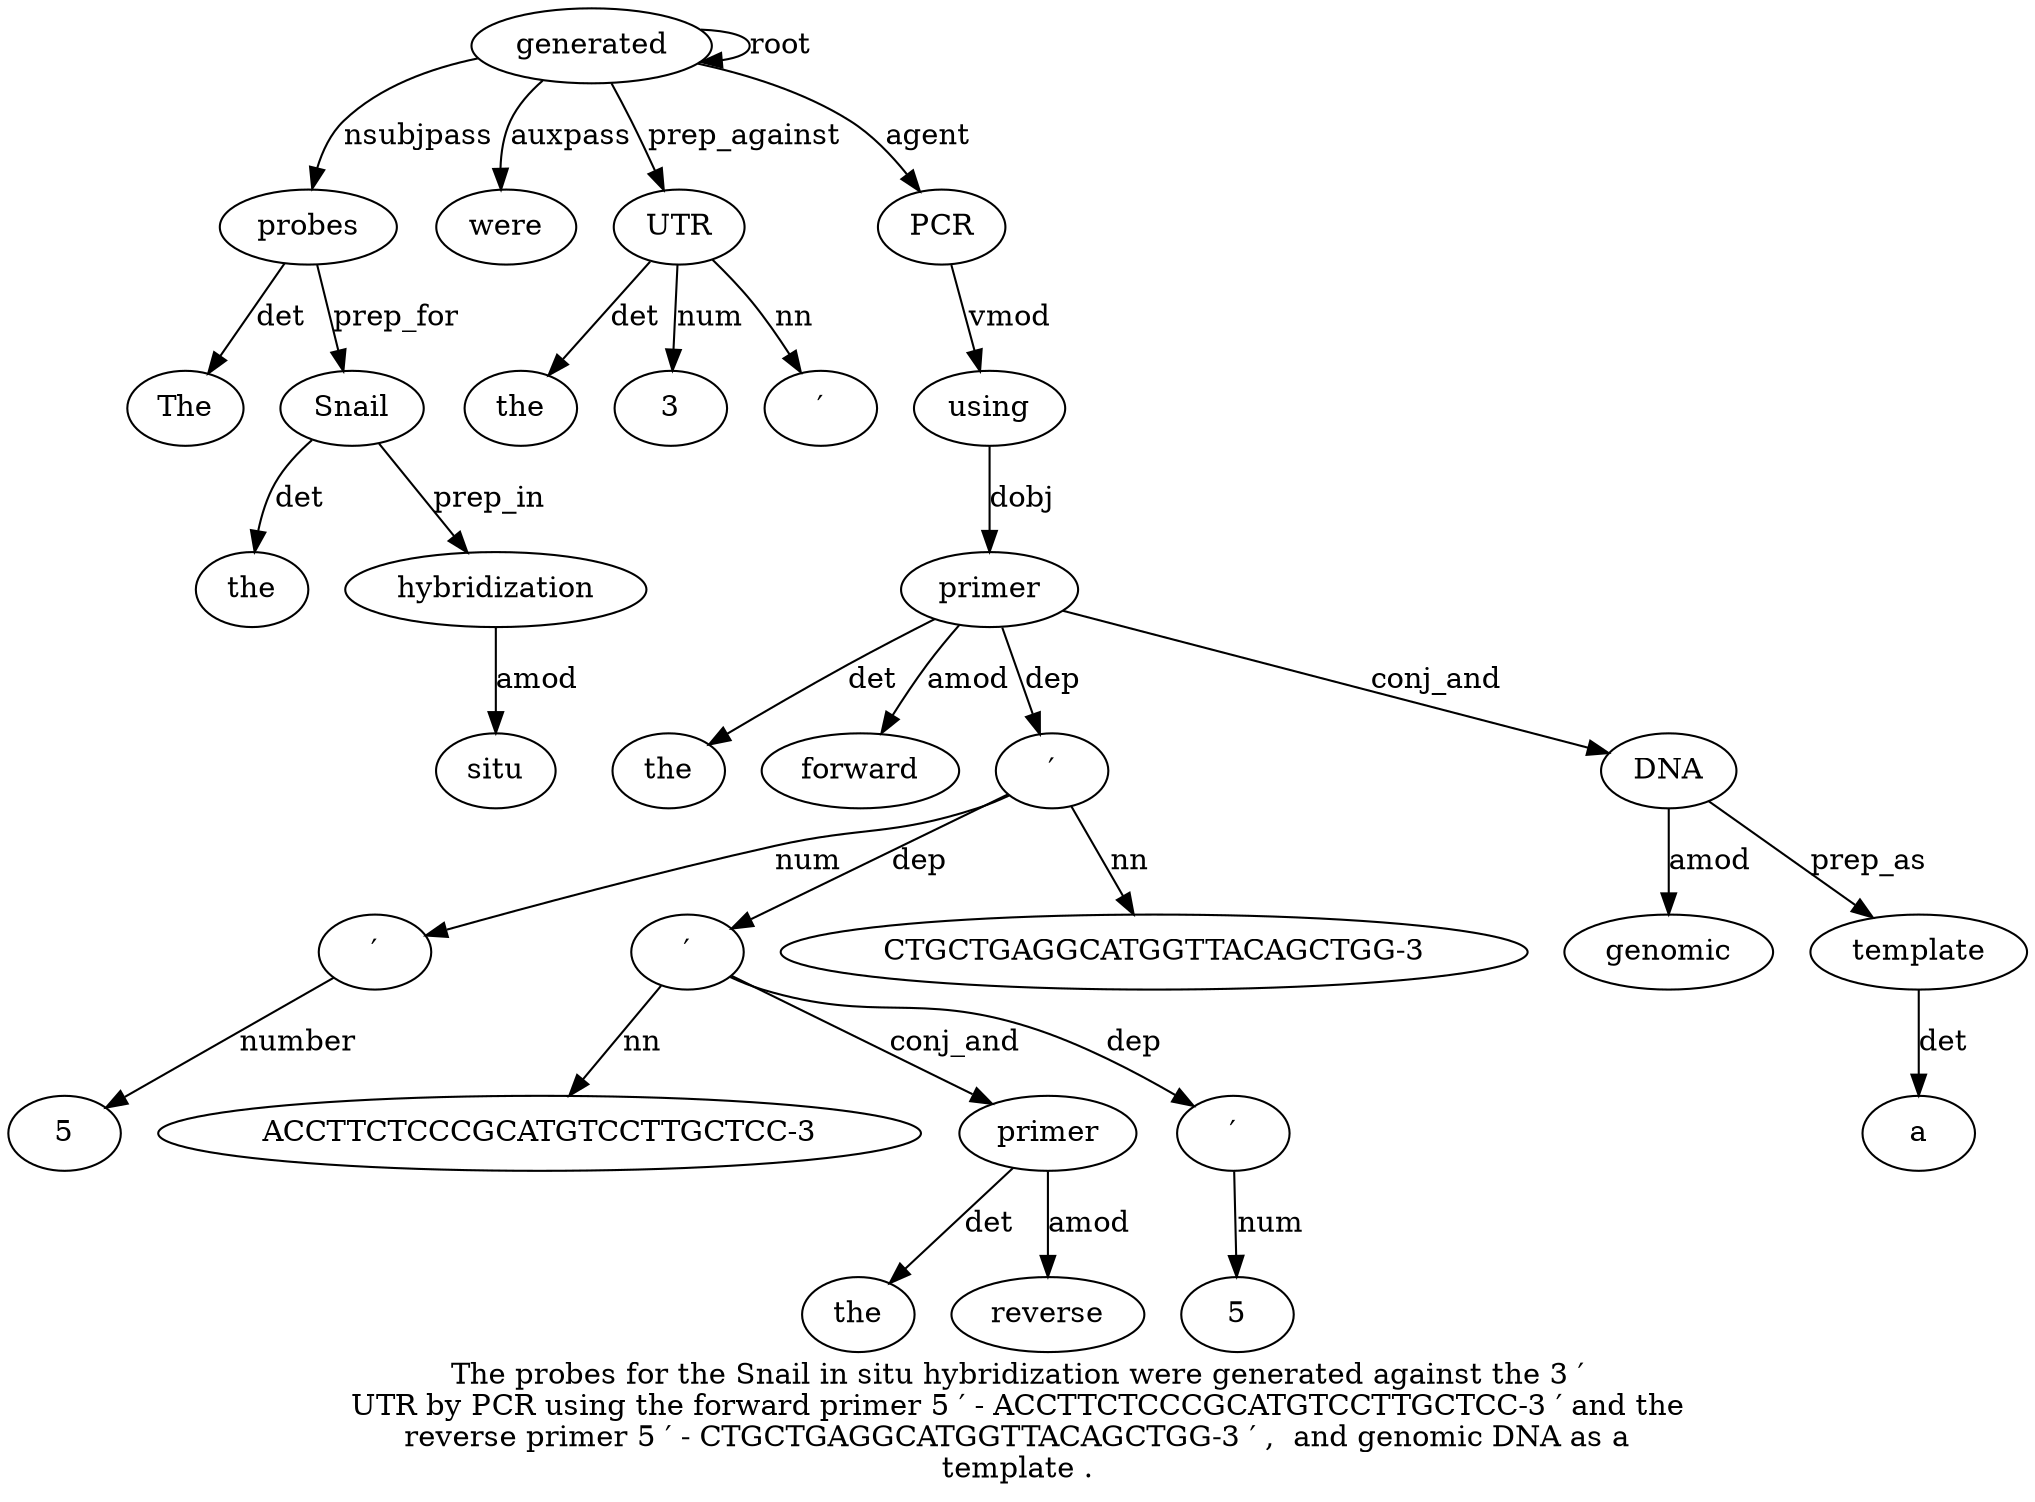 digraph "The probes for the Snail in situ hybridization were generated against the 3 ′ UTR by PCR using the forward primer 5 ′ - ACCTTCTCCCGCATGTCCTTGCTCC-3 ′ and the reverse primer 5 ′ - CTGCTGAGGCATGGTTACAGCTGG-3 ′ ,  and genomic DNA as a template ." {
label="The probes for the Snail in situ hybridization were generated against the 3 ′
UTR by PCR using the forward primer 5 ′ - ACCTTCTCCCGCATGTCCTTGCTCC-3 ′ and the
reverse primer 5 ′ - CTGCTGAGGCATGGTTACAGCTGG-3 ′ ,  and genomic DNA as a
template .";
probes2 [style=filled, fillcolor=white, label=probes];
The1 [style=filled, fillcolor=white, label=The];
probes2 -> The1  [label=det];
generated10 [style=filled, fillcolor=white, label=generated];
generated10 -> probes2  [label=nsubjpass];
Snail5 [style=filled, fillcolor=white, label=Snail];
the4 [style=filled, fillcolor=white, label=the];
Snail5 -> the4  [label=det];
probes2 -> Snail5  [label=prep_for];
hybridization8 [style=filled, fillcolor=white, label=hybridization];
situ7 [style=filled, fillcolor=white, label=situ];
hybridization8 -> situ7  [label=amod];
Snail5 -> hybridization8  [label=prep_in];
were9 [style=filled, fillcolor=white, label=were];
generated10 -> were9  [label=auxpass];
generated10 -> generated10  [label=root];
UTR15 [style=filled, fillcolor=white, label=UTR];
the12 [style=filled, fillcolor=white, label=the];
UTR15 -> the12  [label=det];
31 [style=filled, fillcolor=white, label=3];
UTR15 -> 31  [label=num];
"′14" [style=filled, fillcolor=white, label="′"];
UTR15 -> "′14"  [label=nn];
generated10 -> UTR15  [label=prep_against];
PCR17 [style=filled, fillcolor=white, label=PCR];
generated10 -> PCR17  [label=agent];
using18 [style=filled, fillcolor=white, label=using];
PCR17 -> using18  [label=vmod];
primer21 [style=filled, fillcolor=white, label=primer];
the19 [style=filled, fillcolor=white, label=the];
primer21 -> the19  [label=det];
forward20 [style=filled, fillcolor=white, label=forward];
primer21 -> forward20  [label=amod];
using18 -> primer21  [label=dobj];
"′23" [style=filled, fillcolor=white, label="′"];
522 [style=filled, fillcolor=white, label=5];
"′23" -> 522  [label=number];
"′35" [style=filled, fillcolor=white, label="′"];
"′35" -> "′23"  [label=num];
"′26" [style=filled, fillcolor=white, label="′"];
"ACCTTCTCCCGCATGTCCTTGCTCC-325" [style=filled, fillcolor=white, label="ACCTTCTCCCGCATGTCCTTGCTCC-3"];
"′26" -> "ACCTTCTCCCGCATGTCCTTGCTCC-325"  [label=nn];
"′35" -> "′26"  [label=dep];
primer30 [style=filled, fillcolor=white, label=primer];
the28 [style=filled, fillcolor=white, label=the];
primer30 -> the28  [label=det];
reverse29 [style=filled, fillcolor=white, label=reverse];
primer30 -> reverse29  [label=amod];
"′26" -> primer30  [label=conj_and];
"′32" [style=filled, fillcolor=white, label="′"];
531 [style=filled, fillcolor=white, label=5];
"′32" -> 531  [label=num];
"′26" -> "′32"  [label=dep];
"CTGCTGAGGCATGGTTACAGCTGG-34" [style=filled, fillcolor=white, label="CTGCTGAGGCATGGTTACAGCTGG-3"];
"′35" -> "CTGCTGAGGCATGGTTACAGCTGG-34"  [label=nn];
primer21 -> "′35"  [label=dep];
DNA39 [style=filled, fillcolor=white, label=DNA];
genomic38 [style=filled, fillcolor=white, label=genomic];
DNA39 -> genomic38  [label=amod];
primer21 -> DNA39  [label=conj_and];
template42 [style=filled, fillcolor=white, label=template];
a41 [style=filled, fillcolor=white, label=a];
template42 -> a41  [label=det];
DNA39 -> template42  [label=prep_as];
}
